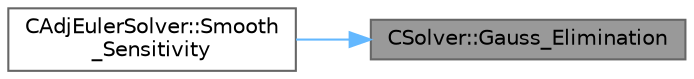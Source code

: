digraph "CSolver::Gauss_Elimination"
{
 // LATEX_PDF_SIZE
  bgcolor="transparent";
  edge [fontname=Helvetica,fontsize=10,labelfontname=Helvetica,labelfontsize=10];
  node [fontname=Helvetica,fontsize=10,shape=box,height=0.2,width=0.4];
  rankdir="RL";
  Node1 [id="Node000001",label="CSolver::Gauss_Elimination",height=0.2,width=0.4,color="gray40", fillcolor="grey60", style="filled", fontcolor="black",tooltip="Gauss method for solving a linear system."];
  Node1 -> Node2 [id="edge1_Node000001_Node000002",dir="back",color="steelblue1",style="solid",tooltip=" "];
  Node2 [id="Node000002",label="CAdjEulerSolver::Smooth\l_Sensitivity",height=0.2,width=0.4,color="grey40", fillcolor="white", style="filled",URL="$classCAdjEulerSolver.html#ab176420b1becfbe18af0ec3093f1a376",tooltip="Smooth the inviscid sensitivity of the functional."];
}
